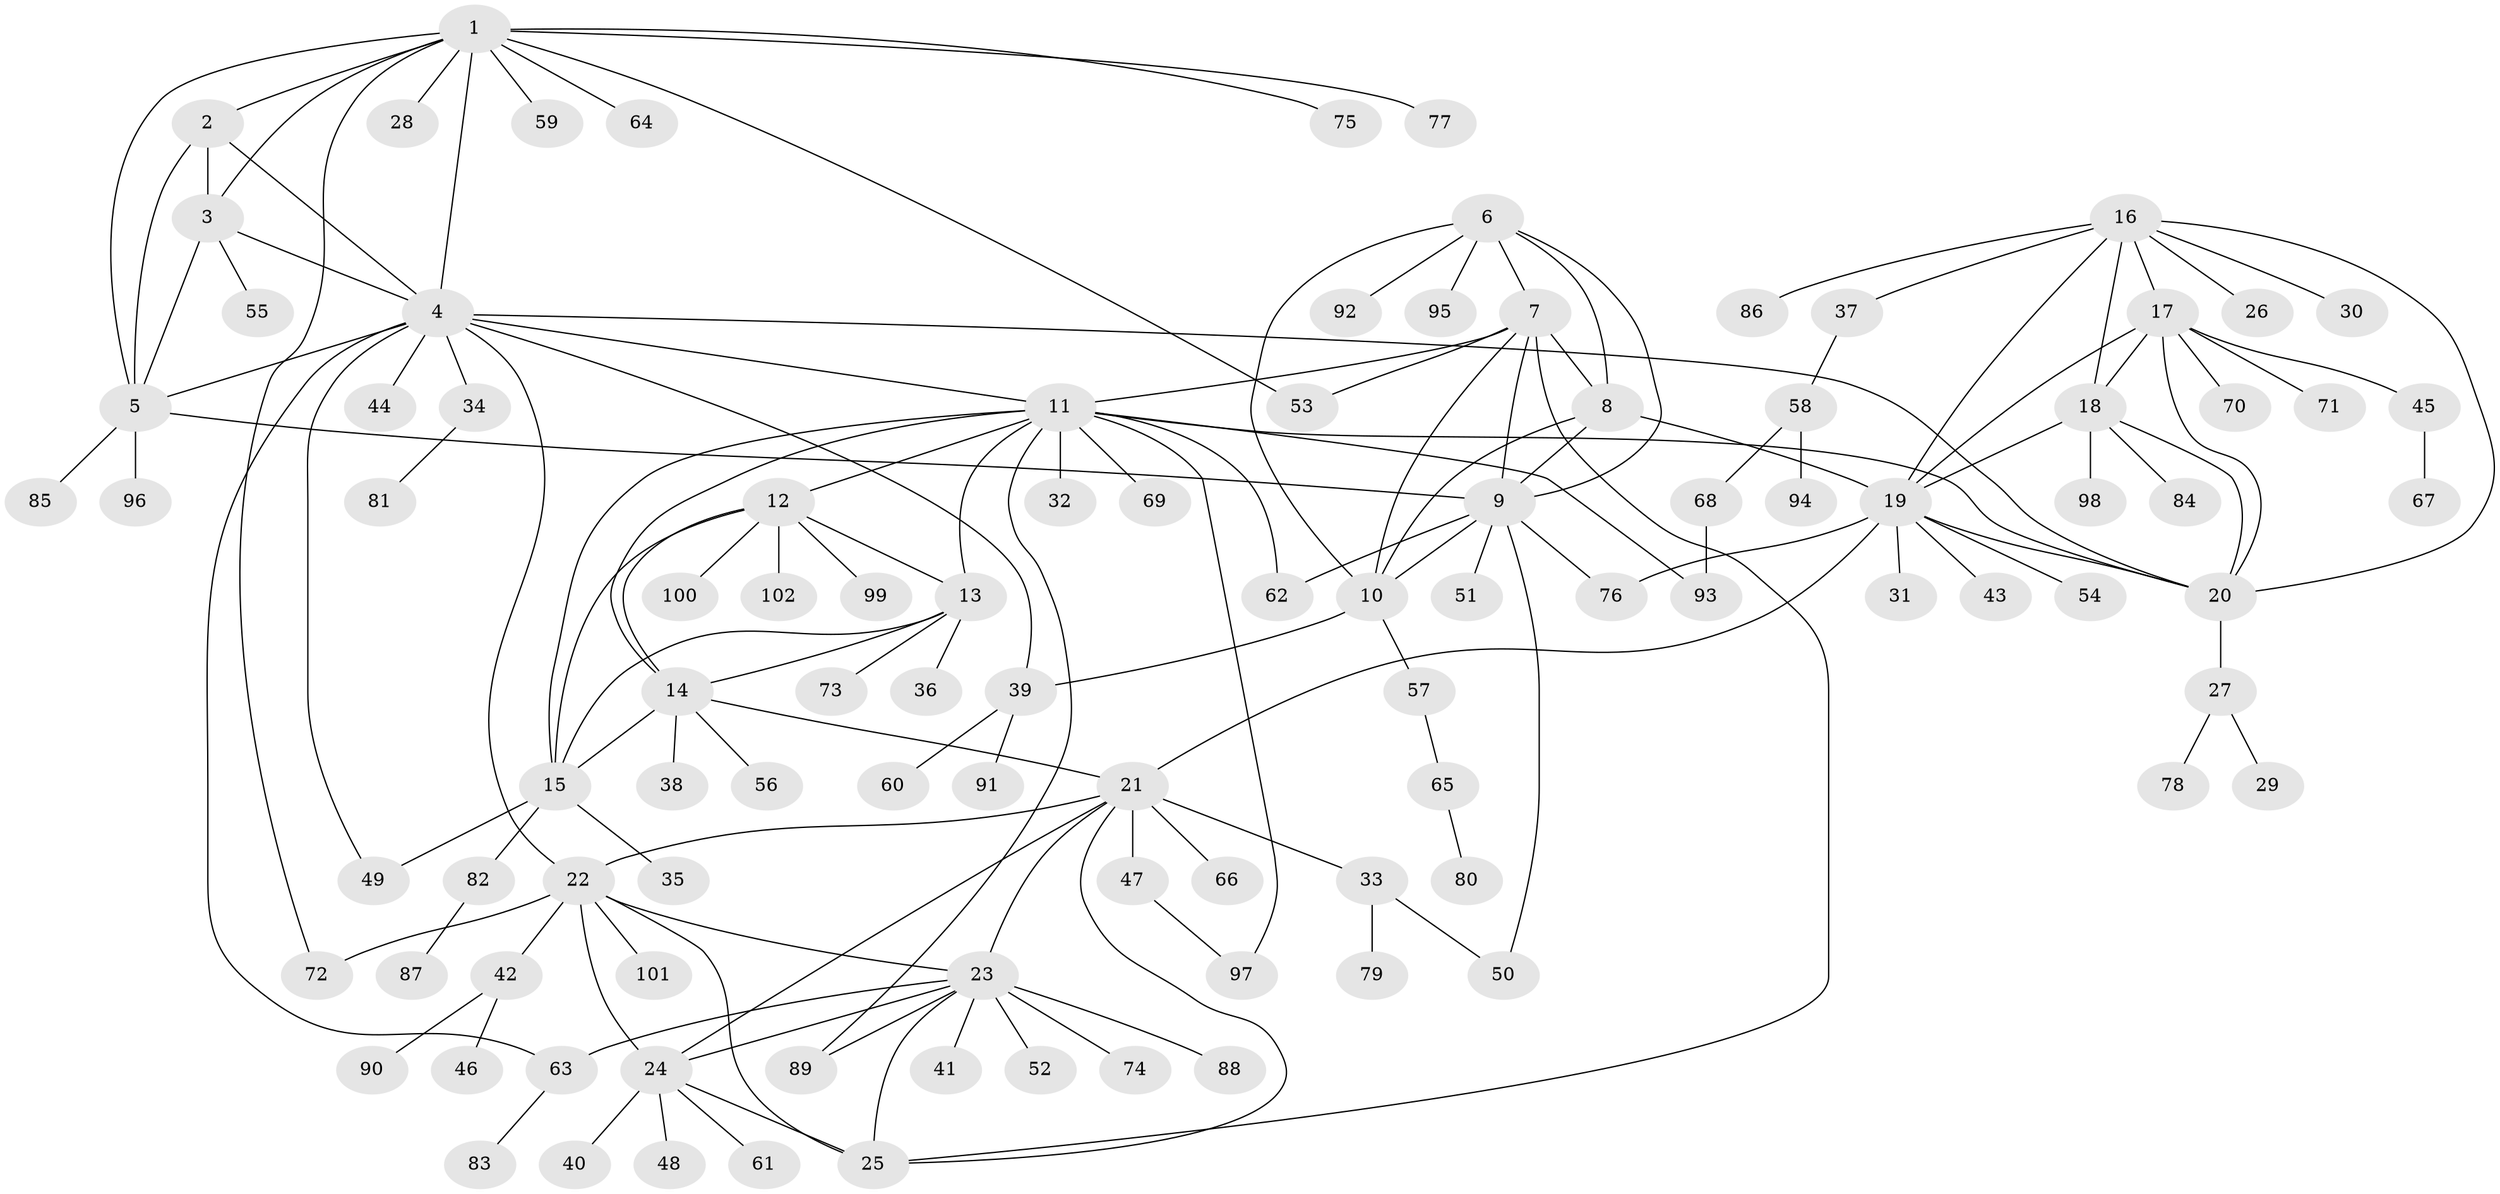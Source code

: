 // coarse degree distribution, {2: 0.09836065573770492, 4: 0.01639344262295082, 7: 0.04918032786885246, 8: 0.01639344262295082, 14: 0.01639344262295082, 5: 0.01639344262295082, 1: 0.7377049180327869, 11: 0.01639344262295082, 15: 0.01639344262295082, 9: 0.01639344262295082}
// Generated by graph-tools (version 1.1) at 2025/58/03/04/25 21:58:02]
// undirected, 102 vertices, 148 edges
graph export_dot {
graph [start="1"]
  node [color=gray90,style=filled];
  1;
  2;
  3;
  4;
  5;
  6;
  7;
  8;
  9;
  10;
  11;
  12;
  13;
  14;
  15;
  16;
  17;
  18;
  19;
  20;
  21;
  22;
  23;
  24;
  25;
  26;
  27;
  28;
  29;
  30;
  31;
  32;
  33;
  34;
  35;
  36;
  37;
  38;
  39;
  40;
  41;
  42;
  43;
  44;
  45;
  46;
  47;
  48;
  49;
  50;
  51;
  52;
  53;
  54;
  55;
  56;
  57;
  58;
  59;
  60;
  61;
  62;
  63;
  64;
  65;
  66;
  67;
  68;
  69;
  70;
  71;
  72;
  73;
  74;
  75;
  76;
  77;
  78;
  79;
  80;
  81;
  82;
  83;
  84;
  85;
  86;
  87;
  88;
  89;
  90;
  91;
  92;
  93;
  94;
  95;
  96;
  97;
  98;
  99;
  100;
  101;
  102;
  1 -- 2;
  1 -- 3;
  1 -- 4;
  1 -- 5;
  1 -- 28;
  1 -- 53;
  1 -- 59;
  1 -- 64;
  1 -- 72;
  1 -- 75;
  1 -- 77;
  2 -- 3;
  2 -- 4;
  2 -- 5;
  3 -- 4;
  3 -- 5;
  3 -- 55;
  4 -- 5;
  4 -- 11;
  4 -- 20;
  4 -- 22;
  4 -- 34;
  4 -- 39;
  4 -- 44;
  4 -- 49;
  4 -- 63;
  5 -- 9;
  5 -- 85;
  5 -- 96;
  6 -- 7;
  6 -- 8;
  6 -- 9;
  6 -- 10;
  6 -- 92;
  6 -- 95;
  7 -- 8;
  7 -- 9;
  7 -- 10;
  7 -- 11;
  7 -- 25;
  7 -- 53;
  8 -- 9;
  8 -- 10;
  8 -- 19;
  9 -- 10;
  9 -- 50;
  9 -- 51;
  9 -- 62;
  9 -- 76;
  10 -- 39;
  10 -- 57;
  11 -- 12;
  11 -- 13;
  11 -- 14;
  11 -- 15;
  11 -- 20;
  11 -- 32;
  11 -- 62;
  11 -- 69;
  11 -- 89;
  11 -- 93;
  11 -- 97;
  12 -- 13;
  12 -- 14;
  12 -- 15;
  12 -- 99;
  12 -- 100;
  12 -- 102;
  13 -- 14;
  13 -- 15;
  13 -- 36;
  13 -- 73;
  14 -- 15;
  14 -- 21;
  14 -- 38;
  14 -- 56;
  15 -- 35;
  15 -- 49;
  15 -- 82;
  16 -- 17;
  16 -- 18;
  16 -- 19;
  16 -- 20;
  16 -- 26;
  16 -- 30;
  16 -- 37;
  16 -- 86;
  17 -- 18;
  17 -- 19;
  17 -- 20;
  17 -- 45;
  17 -- 70;
  17 -- 71;
  18 -- 19;
  18 -- 20;
  18 -- 84;
  18 -- 98;
  19 -- 20;
  19 -- 21;
  19 -- 31;
  19 -- 43;
  19 -- 54;
  19 -- 76;
  20 -- 27;
  21 -- 22;
  21 -- 23;
  21 -- 24;
  21 -- 25;
  21 -- 33;
  21 -- 47;
  21 -- 66;
  22 -- 23;
  22 -- 24;
  22 -- 25;
  22 -- 42;
  22 -- 72;
  22 -- 101;
  23 -- 24;
  23 -- 25;
  23 -- 41;
  23 -- 52;
  23 -- 63;
  23 -- 74;
  23 -- 88;
  23 -- 89;
  24 -- 25;
  24 -- 40;
  24 -- 48;
  24 -- 61;
  27 -- 29;
  27 -- 78;
  33 -- 50;
  33 -- 79;
  34 -- 81;
  37 -- 58;
  39 -- 60;
  39 -- 91;
  42 -- 46;
  42 -- 90;
  45 -- 67;
  47 -- 97;
  57 -- 65;
  58 -- 68;
  58 -- 94;
  63 -- 83;
  65 -- 80;
  68 -- 93;
  82 -- 87;
}
